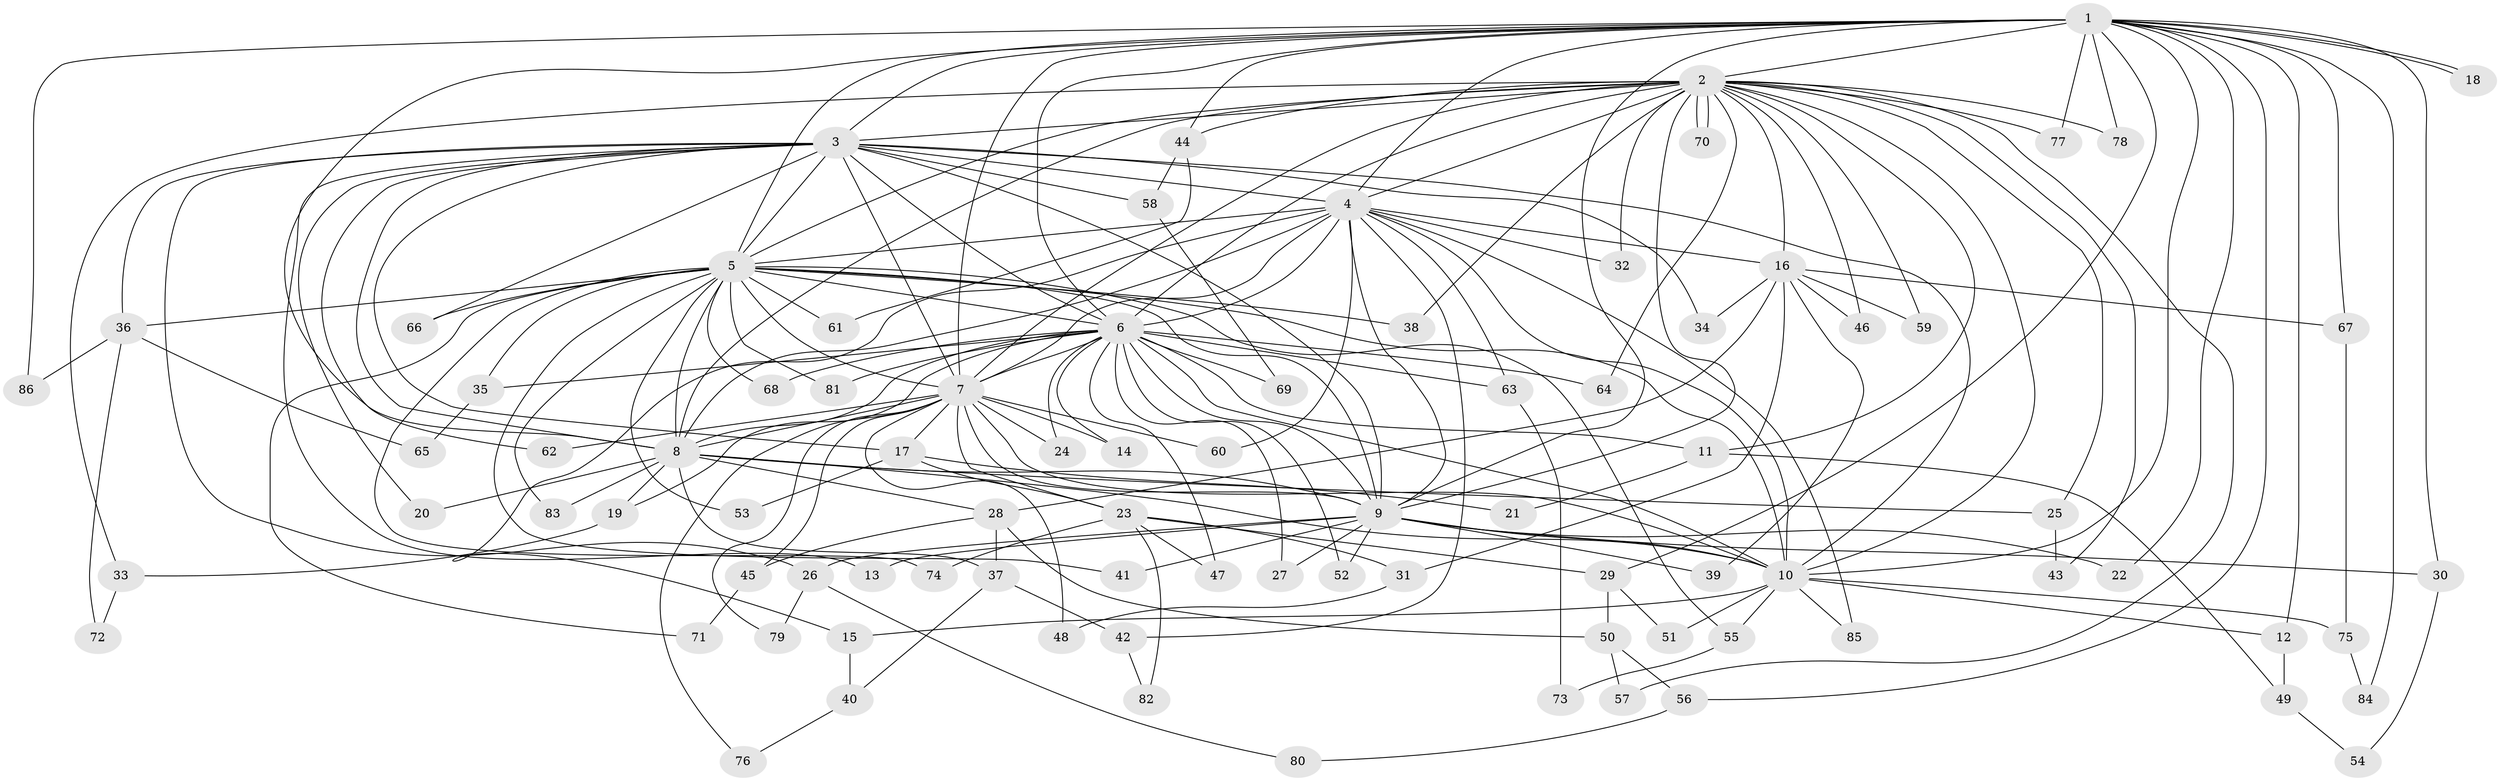 // coarse degree distribution, {17: 0.058823529411764705, 19: 0.029411764705882353, 15: 0.029411764705882353, 12: 0.08823529411764706, 11: 0.029411764705882353, 4: 0.11764705882352941, 2: 0.4411764705882353, 7: 0.029411764705882353, 3: 0.14705882352941177, 5: 0.029411764705882353}
// Generated by graph-tools (version 1.1) at 2025/17/03/04/25 18:17:29]
// undirected, 86 vertices, 197 edges
graph export_dot {
graph [start="1"]
  node [color=gray90,style=filled];
  1;
  2;
  3;
  4;
  5;
  6;
  7;
  8;
  9;
  10;
  11;
  12;
  13;
  14;
  15;
  16;
  17;
  18;
  19;
  20;
  21;
  22;
  23;
  24;
  25;
  26;
  27;
  28;
  29;
  30;
  31;
  32;
  33;
  34;
  35;
  36;
  37;
  38;
  39;
  40;
  41;
  42;
  43;
  44;
  45;
  46;
  47;
  48;
  49;
  50;
  51;
  52;
  53;
  54;
  55;
  56;
  57;
  58;
  59;
  60;
  61;
  62;
  63;
  64;
  65;
  66;
  67;
  68;
  69;
  70;
  71;
  72;
  73;
  74;
  75;
  76;
  77;
  78;
  79;
  80;
  81;
  82;
  83;
  84;
  85;
  86;
  1 -- 2;
  1 -- 3;
  1 -- 4;
  1 -- 5;
  1 -- 6;
  1 -- 7;
  1 -- 8;
  1 -- 9;
  1 -- 10;
  1 -- 12;
  1 -- 18;
  1 -- 18;
  1 -- 22;
  1 -- 29;
  1 -- 30;
  1 -- 44;
  1 -- 56;
  1 -- 67;
  1 -- 77;
  1 -- 78;
  1 -- 84;
  1 -- 86;
  2 -- 3;
  2 -- 4;
  2 -- 5;
  2 -- 6;
  2 -- 7;
  2 -- 8;
  2 -- 9;
  2 -- 10;
  2 -- 11;
  2 -- 16;
  2 -- 25;
  2 -- 32;
  2 -- 33;
  2 -- 38;
  2 -- 43;
  2 -- 44;
  2 -- 46;
  2 -- 57;
  2 -- 59;
  2 -- 64;
  2 -- 70;
  2 -- 70;
  2 -- 77;
  2 -- 78;
  3 -- 4;
  3 -- 5;
  3 -- 6;
  3 -- 7;
  3 -- 8;
  3 -- 9;
  3 -- 10;
  3 -- 13;
  3 -- 17;
  3 -- 20;
  3 -- 26;
  3 -- 34;
  3 -- 36;
  3 -- 58;
  3 -- 62;
  3 -- 66;
  4 -- 5;
  4 -- 6;
  4 -- 7;
  4 -- 8;
  4 -- 9;
  4 -- 10;
  4 -- 15;
  4 -- 16;
  4 -- 32;
  4 -- 42;
  4 -- 60;
  4 -- 63;
  4 -- 85;
  5 -- 6;
  5 -- 7;
  5 -- 8;
  5 -- 9;
  5 -- 10;
  5 -- 35;
  5 -- 36;
  5 -- 38;
  5 -- 41;
  5 -- 53;
  5 -- 55;
  5 -- 61;
  5 -- 66;
  5 -- 68;
  5 -- 71;
  5 -- 74;
  5 -- 81;
  5 -- 83;
  6 -- 7;
  6 -- 8;
  6 -- 9;
  6 -- 10;
  6 -- 11;
  6 -- 14;
  6 -- 19;
  6 -- 24;
  6 -- 27;
  6 -- 35;
  6 -- 47;
  6 -- 52;
  6 -- 63;
  6 -- 64;
  6 -- 68;
  6 -- 69;
  6 -- 81;
  7 -- 8;
  7 -- 9;
  7 -- 10;
  7 -- 14;
  7 -- 17;
  7 -- 23;
  7 -- 24;
  7 -- 45;
  7 -- 48;
  7 -- 60;
  7 -- 62;
  7 -- 76;
  7 -- 79;
  8 -- 9;
  8 -- 10;
  8 -- 19;
  8 -- 20;
  8 -- 25;
  8 -- 28;
  8 -- 37;
  8 -- 83;
  9 -- 10;
  9 -- 13;
  9 -- 22;
  9 -- 26;
  9 -- 27;
  9 -- 30;
  9 -- 39;
  9 -- 41;
  9 -- 52;
  10 -- 12;
  10 -- 15;
  10 -- 51;
  10 -- 55;
  10 -- 75;
  10 -- 85;
  11 -- 21;
  11 -- 49;
  12 -- 49;
  15 -- 40;
  16 -- 28;
  16 -- 31;
  16 -- 34;
  16 -- 39;
  16 -- 46;
  16 -- 59;
  16 -- 67;
  17 -- 21;
  17 -- 23;
  17 -- 53;
  19 -- 33;
  23 -- 29;
  23 -- 31;
  23 -- 47;
  23 -- 74;
  23 -- 82;
  25 -- 43;
  26 -- 79;
  26 -- 80;
  28 -- 37;
  28 -- 45;
  28 -- 50;
  29 -- 50;
  29 -- 51;
  30 -- 54;
  31 -- 48;
  33 -- 72;
  35 -- 65;
  36 -- 65;
  36 -- 72;
  36 -- 86;
  37 -- 40;
  37 -- 42;
  40 -- 76;
  42 -- 82;
  44 -- 58;
  44 -- 61;
  45 -- 71;
  49 -- 54;
  50 -- 56;
  50 -- 57;
  55 -- 73;
  56 -- 80;
  58 -- 69;
  63 -- 73;
  67 -- 75;
  75 -- 84;
}
